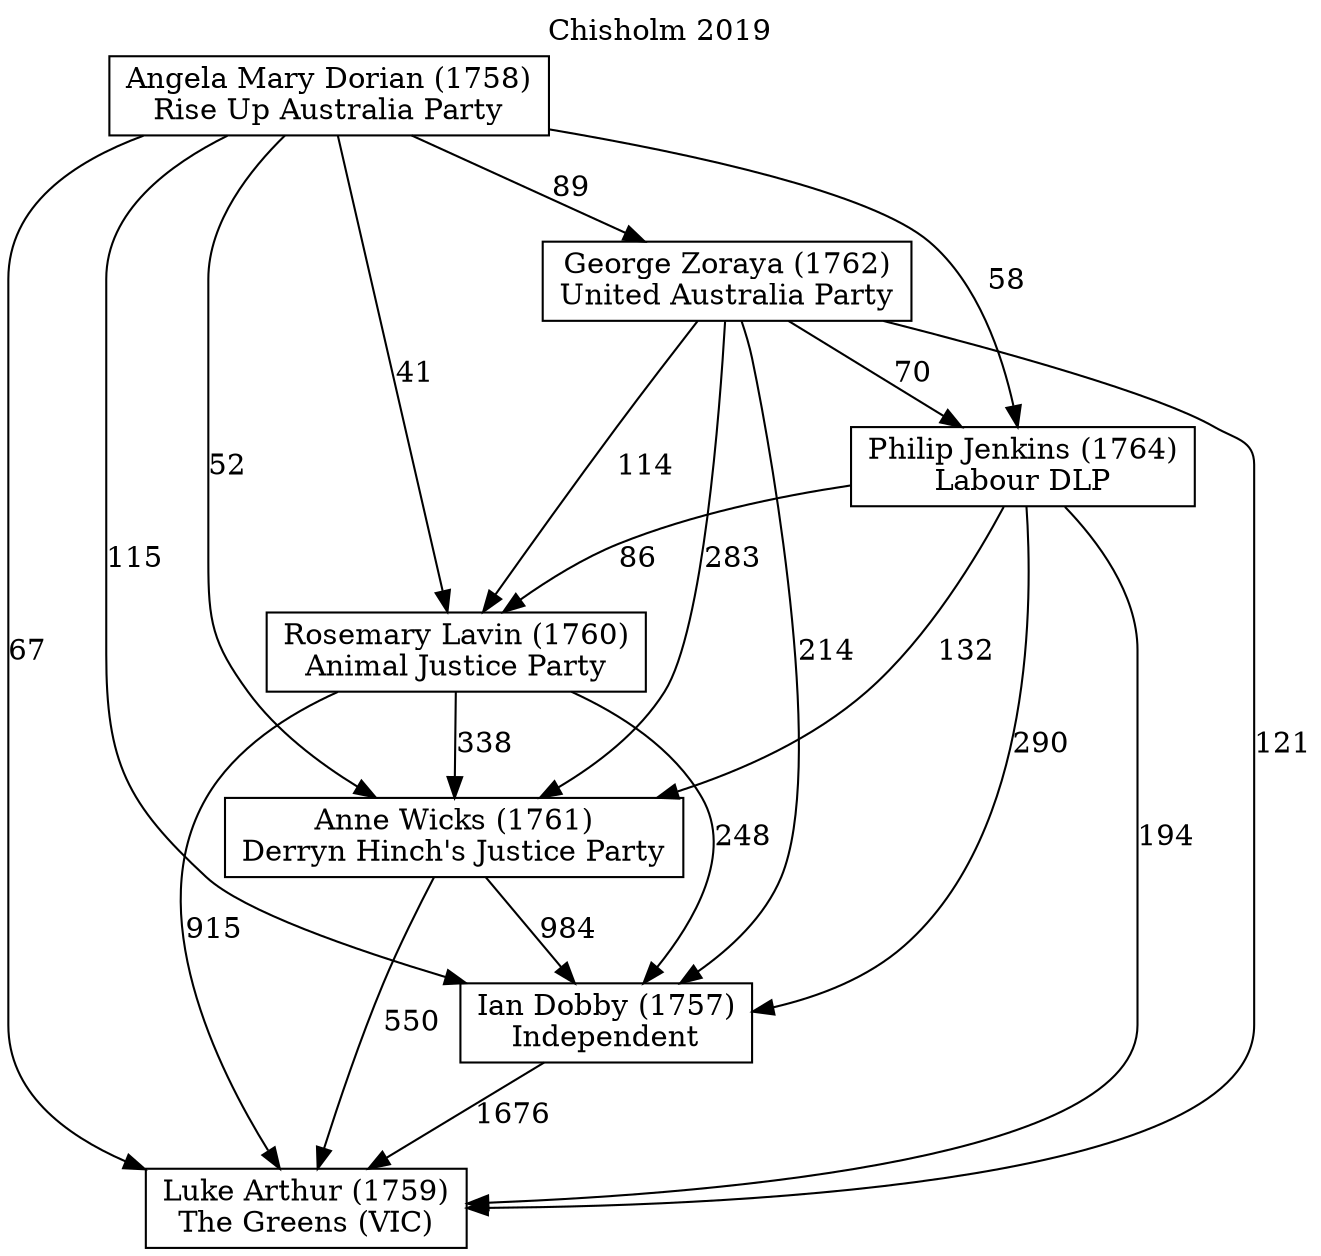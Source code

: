 // House preference flow
digraph "Luke Arthur (1759)_Chisholm_2019" {
	graph [label="Chisholm 2019" labelloc=t]
	node [shape=box]
	"Luke Arthur (1759)" [label="Luke Arthur (1759)
The Greens (VIC)"]
	"Ian Dobby (1757)" [label="Ian Dobby (1757)
Independent"]
	"Anne Wicks (1761)" [label="Anne Wicks (1761)
Derryn Hinch's Justice Party"]
	"Rosemary Lavin (1760)" [label="Rosemary Lavin (1760)
Animal Justice Party"]
	"Philip Jenkins (1764)" [label="Philip Jenkins (1764)
Labour DLP"]
	"George Zoraya (1762)" [label="George Zoraya (1762)
United Australia Party"]
	"Angela Mary Dorian (1758)" [label="Angela Mary Dorian (1758)
Rise Up Australia Party"]
	"Luke Arthur (1759)" [label="Luke Arthur (1759)
The Greens (VIC)"]
	"Anne Wicks (1761)" [label="Anne Wicks (1761)
Derryn Hinch's Justice Party"]
	"Rosemary Lavin (1760)" [label="Rosemary Lavin (1760)
Animal Justice Party"]
	"Philip Jenkins (1764)" [label="Philip Jenkins (1764)
Labour DLP"]
	"George Zoraya (1762)" [label="George Zoraya (1762)
United Australia Party"]
	"Angela Mary Dorian (1758)" [label="Angela Mary Dorian (1758)
Rise Up Australia Party"]
	"Luke Arthur (1759)" [label="Luke Arthur (1759)
The Greens (VIC)"]
	"Rosemary Lavin (1760)" [label="Rosemary Lavin (1760)
Animal Justice Party"]
	"Philip Jenkins (1764)" [label="Philip Jenkins (1764)
Labour DLP"]
	"George Zoraya (1762)" [label="George Zoraya (1762)
United Australia Party"]
	"Angela Mary Dorian (1758)" [label="Angela Mary Dorian (1758)
Rise Up Australia Party"]
	"Luke Arthur (1759)" [label="Luke Arthur (1759)
The Greens (VIC)"]
	"Philip Jenkins (1764)" [label="Philip Jenkins (1764)
Labour DLP"]
	"George Zoraya (1762)" [label="George Zoraya (1762)
United Australia Party"]
	"Angela Mary Dorian (1758)" [label="Angela Mary Dorian (1758)
Rise Up Australia Party"]
	"Luke Arthur (1759)" [label="Luke Arthur (1759)
The Greens (VIC)"]
	"George Zoraya (1762)" [label="George Zoraya (1762)
United Australia Party"]
	"Angela Mary Dorian (1758)" [label="Angela Mary Dorian (1758)
Rise Up Australia Party"]
	"Luke Arthur (1759)" [label="Luke Arthur (1759)
The Greens (VIC)"]
	"Angela Mary Dorian (1758)" [label="Angela Mary Dorian (1758)
Rise Up Australia Party"]
	"Angela Mary Dorian (1758)" [label="Angela Mary Dorian (1758)
Rise Up Australia Party"]
	"George Zoraya (1762)" [label="George Zoraya (1762)
United Australia Party"]
	"Angela Mary Dorian (1758)" [label="Angela Mary Dorian (1758)
Rise Up Australia Party"]
	"Angela Mary Dorian (1758)" [label="Angela Mary Dorian (1758)
Rise Up Australia Party"]
	"Philip Jenkins (1764)" [label="Philip Jenkins (1764)
Labour DLP"]
	"George Zoraya (1762)" [label="George Zoraya (1762)
United Australia Party"]
	"Angela Mary Dorian (1758)" [label="Angela Mary Dorian (1758)
Rise Up Australia Party"]
	"Philip Jenkins (1764)" [label="Philip Jenkins (1764)
Labour DLP"]
	"Angela Mary Dorian (1758)" [label="Angela Mary Dorian (1758)
Rise Up Australia Party"]
	"Angela Mary Dorian (1758)" [label="Angela Mary Dorian (1758)
Rise Up Australia Party"]
	"George Zoraya (1762)" [label="George Zoraya (1762)
United Australia Party"]
	"Angela Mary Dorian (1758)" [label="Angela Mary Dorian (1758)
Rise Up Australia Party"]
	"Angela Mary Dorian (1758)" [label="Angela Mary Dorian (1758)
Rise Up Australia Party"]
	"Rosemary Lavin (1760)" [label="Rosemary Lavin (1760)
Animal Justice Party"]
	"Philip Jenkins (1764)" [label="Philip Jenkins (1764)
Labour DLP"]
	"George Zoraya (1762)" [label="George Zoraya (1762)
United Australia Party"]
	"Angela Mary Dorian (1758)" [label="Angela Mary Dorian (1758)
Rise Up Australia Party"]
	"Rosemary Lavin (1760)" [label="Rosemary Lavin (1760)
Animal Justice Party"]
	"George Zoraya (1762)" [label="George Zoraya (1762)
United Australia Party"]
	"Angela Mary Dorian (1758)" [label="Angela Mary Dorian (1758)
Rise Up Australia Party"]
	"Rosemary Lavin (1760)" [label="Rosemary Lavin (1760)
Animal Justice Party"]
	"Angela Mary Dorian (1758)" [label="Angela Mary Dorian (1758)
Rise Up Australia Party"]
	"Angela Mary Dorian (1758)" [label="Angela Mary Dorian (1758)
Rise Up Australia Party"]
	"George Zoraya (1762)" [label="George Zoraya (1762)
United Australia Party"]
	"Angela Mary Dorian (1758)" [label="Angela Mary Dorian (1758)
Rise Up Australia Party"]
	"Angela Mary Dorian (1758)" [label="Angela Mary Dorian (1758)
Rise Up Australia Party"]
	"Philip Jenkins (1764)" [label="Philip Jenkins (1764)
Labour DLP"]
	"George Zoraya (1762)" [label="George Zoraya (1762)
United Australia Party"]
	"Angela Mary Dorian (1758)" [label="Angela Mary Dorian (1758)
Rise Up Australia Party"]
	"Philip Jenkins (1764)" [label="Philip Jenkins (1764)
Labour DLP"]
	"Angela Mary Dorian (1758)" [label="Angela Mary Dorian (1758)
Rise Up Australia Party"]
	"Angela Mary Dorian (1758)" [label="Angela Mary Dorian (1758)
Rise Up Australia Party"]
	"George Zoraya (1762)" [label="George Zoraya (1762)
United Australia Party"]
	"Angela Mary Dorian (1758)" [label="Angela Mary Dorian (1758)
Rise Up Australia Party"]
	"Angela Mary Dorian (1758)" [label="Angela Mary Dorian (1758)
Rise Up Australia Party"]
	"Anne Wicks (1761)" [label="Anne Wicks (1761)
Derryn Hinch's Justice Party"]
	"Rosemary Lavin (1760)" [label="Rosemary Lavin (1760)
Animal Justice Party"]
	"Philip Jenkins (1764)" [label="Philip Jenkins (1764)
Labour DLP"]
	"George Zoraya (1762)" [label="George Zoraya (1762)
United Australia Party"]
	"Angela Mary Dorian (1758)" [label="Angela Mary Dorian (1758)
Rise Up Australia Party"]
	"Anne Wicks (1761)" [label="Anne Wicks (1761)
Derryn Hinch's Justice Party"]
	"Philip Jenkins (1764)" [label="Philip Jenkins (1764)
Labour DLP"]
	"George Zoraya (1762)" [label="George Zoraya (1762)
United Australia Party"]
	"Angela Mary Dorian (1758)" [label="Angela Mary Dorian (1758)
Rise Up Australia Party"]
	"Anne Wicks (1761)" [label="Anne Wicks (1761)
Derryn Hinch's Justice Party"]
	"George Zoraya (1762)" [label="George Zoraya (1762)
United Australia Party"]
	"Angela Mary Dorian (1758)" [label="Angela Mary Dorian (1758)
Rise Up Australia Party"]
	"Anne Wicks (1761)" [label="Anne Wicks (1761)
Derryn Hinch's Justice Party"]
	"Angela Mary Dorian (1758)" [label="Angela Mary Dorian (1758)
Rise Up Australia Party"]
	"Angela Mary Dorian (1758)" [label="Angela Mary Dorian (1758)
Rise Up Australia Party"]
	"George Zoraya (1762)" [label="George Zoraya (1762)
United Australia Party"]
	"Angela Mary Dorian (1758)" [label="Angela Mary Dorian (1758)
Rise Up Australia Party"]
	"Angela Mary Dorian (1758)" [label="Angela Mary Dorian (1758)
Rise Up Australia Party"]
	"Philip Jenkins (1764)" [label="Philip Jenkins (1764)
Labour DLP"]
	"George Zoraya (1762)" [label="George Zoraya (1762)
United Australia Party"]
	"Angela Mary Dorian (1758)" [label="Angela Mary Dorian (1758)
Rise Up Australia Party"]
	"Philip Jenkins (1764)" [label="Philip Jenkins (1764)
Labour DLP"]
	"Angela Mary Dorian (1758)" [label="Angela Mary Dorian (1758)
Rise Up Australia Party"]
	"Angela Mary Dorian (1758)" [label="Angela Mary Dorian (1758)
Rise Up Australia Party"]
	"George Zoraya (1762)" [label="George Zoraya (1762)
United Australia Party"]
	"Angela Mary Dorian (1758)" [label="Angela Mary Dorian (1758)
Rise Up Australia Party"]
	"Angela Mary Dorian (1758)" [label="Angela Mary Dorian (1758)
Rise Up Australia Party"]
	"Rosemary Lavin (1760)" [label="Rosemary Lavin (1760)
Animal Justice Party"]
	"Philip Jenkins (1764)" [label="Philip Jenkins (1764)
Labour DLP"]
	"George Zoraya (1762)" [label="George Zoraya (1762)
United Australia Party"]
	"Angela Mary Dorian (1758)" [label="Angela Mary Dorian (1758)
Rise Up Australia Party"]
	"Rosemary Lavin (1760)" [label="Rosemary Lavin (1760)
Animal Justice Party"]
	"George Zoraya (1762)" [label="George Zoraya (1762)
United Australia Party"]
	"Angela Mary Dorian (1758)" [label="Angela Mary Dorian (1758)
Rise Up Australia Party"]
	"Rosemary Lavin (1760)" [label="Rosemary Lavin (1760)
Animal Justice Party"]
	"Angela Mary Dorian (1758)" [label="Angela Mary Dorian (1758)
Rise Up Australia Party"]
	"Angela Mary Dorian (1758)" [label="Angela Mary Dorian (1758)
Rise Up Australia Party"]
	"George Zoraya (1762)" [label="George Zoraya (1762)
United Australia Party"]
	"Angela Mary Dorian (1758)" [label="Angela Mary Dorian (1758)
Rise Up Australia Party"]
	"Angela Mary Dorian (1758)" [label="Angela Mary Dorian (1758)
Rise Up Australia Party"]
	"Philip Jenkins (1764)" [label="Philip Jenkins (1764)
Labour DLP"]
	"George Zoraya (1762)" [label="George Zoraya (1762)
United Australia Party"]
	"Angela Mary Dorian (1758)" [label="Angela Mary Dorian (1758)
Rise Up Australia Party"]
	"Philip Jenkins (1764)" [label="Philip Jenkins (1764)
Labour DLP"]
	"Angela Mary Dorian (1758)" [label="Angela Mary Dorian (1758)
Rise Up Australia Party"]
	"Angela Mary Dorian (1758)" [label="Angela Mary Dorian (1758)
Rise Up Australia Party"]
	"George Zoraya (1762)" [label="George Zoraya (1762)
United Australia Party"]
	"Angela Mary Dorian (1758)" [label="Angela Mary Dorian (1758)
Rise Up Australia Party"]
	"Angela Mary Dorian (1758)" [label="Angela Mary Dorian (1758)
Rise Up Australia Party"]
	"Ian Dobby (1757)" [label="Ian Dobby (1757)
Independent"]
	"Anne Wicks (1761)" [label="Anne Wicks (1761)
Derryn Hinch's Justice Party"]
	"Rosemary Lavin (1760)" [label="Rosemary Lavin (1760)
Animal Justice Party"]
	"Philip Jenkins (1764)" [label="Philip Jenkins (1764)
Labour DLP"]
	"George Zoraya (1762)" [label="George Zoraya (1762)
United Australia Party"]
	"Angela Mary Dorian (1758)" [label="Angela Mary Dorian (1758)
Rise Up Australia Party"]
	"Ian Dobby (1757)" [label="Ian Dobby (1757)
Independent"]
	"Rosemary Lavin (1760)" [label="Rosemary Lavin (1760)
Animal Justice Party"]
	"Philip Jenkins (1764)" [label="Philip Jenkins (1764)
Labour DLP"]
	"George Zoraya (1762)" [label="George Zoraya (1762)
United Australia Party"]
	"Angela Mary Dorian (1758)" [label="Angela Mary Dorian (1758)
Rise Up Australia Party"]
	"Ian Dobby (1757)" [label="Ian Dobby (1757)
Independent"]
	"Philip Jenkins (1764)" [label="Philip Jenkins (1764)
Labour DLP"]
	"George Zoraya (1762)" [label="George Zoraya (1762)
United Australia Party"]
	"Angela Mary Dorian (1758)" [label="Angela Mary Dorian (1758)
Rise Up Australia Party"]
	"Ian Dobby (1757)" [label="Ian Dobby (1757)
Independent"]
	"George Zoraya (1762)" [label="George Zoraya (1762)
United Australia Party"]
	"Angela Mary Dorian (1758)" [label="Angela Mary Dorian (1758)
Rise Up Australia Party"]
	"Ian Dobby (1757)" [label="Ian Dobby (1757)
Independent"]
	"Angela Mary Dorian (1758)" [label="Angela Mary Dorian (1758)
Rise Up Australia Party"]
	"Angela Mary Dorian (1758)" [label="Angela Mary Dorian (1758)
Rise Up Australia Party"]
	"George Zoraya (1762)" [label="George Zoraya (1762)
United Australia Party"]
	"Angela Mary Dorian (1758)" [label="Angela Mary Dorian (1758)
Rise Up Australia Party"]
	"Angela Mary Dorian (1758)" [label="Angela Mary Dorian (1758)
Rise Up Australia Party"]
	"Philip Jenkins (1764)" [label="Philip Jenkins (1764)
Labour DLP"]
	"George Zoraya (1762)" [label="George Zoraya (1762)
United Australia Party"]
	"Angela Mary Dorian (1758)" [label="Angela Mary Dorian (1758)
Rise Up Australia Party"]
	"Philip Jenkins (1764)" [label="Philip Jenkins (1764)
Labour DLP"]
	"Angela Mary Dorian (1758)" [label="Angela Mary Dorian (1758)
Rise Up Australia Party"]
	"Angela Mary Dorian (1758)" [label="Angela Mary Dorian (1758)
Rise Up Australia Party"]
	"George Zoraya (1762)" [label="George Zoraya (1762)
United Australia Party"]
	"Angela Mary Dorian (1758)" [label="Angela Mary Dorian (1758)
Rise Up Australia Party"]
	"Angela Mary Dorian (1758)" [label="Angela Mary Dorian (1758)
Rise Up Australia Party"]
	"Rosemary Lavin (1760)" [label="Rosemary Lavin (1760)
Animal Justice Party"]
	"Philip Jenkins (1764)" [label="Philip Jenkins (1764)
Labour DLP"]
	"George Zoraya (1762)" [label="George Zoraya (1762)
United Australia Party"]
	"Angela Mary Dorian (1758)" [label="Angela Mary Dorian (1758)
Rise Up Australia Party"]
	"Rosemary Lavin (1760)" [label="Rosemary Lavin (1760)
Animal Justice Party"]
	"George Zoraya (1762)" [label="George Zoraya (1762)
United Australia Party"]
	"Angela Mary Dorian (1758)" [label="Angela Mary Dorian (1758)
Rise Up Australia Party"]
	"Rosemary Lavin (1760)" [label="Rosemary Lavin (1760)
Animal Justice Party"]
	"Angela Mary Dorian (1758)" [label="Angela Mary Dorian (1758)
Rise Up Australia Party"]
	"Angela Mary Dorian (1758)" [label="Angela Mary Dorian (1758)
Rise Up Australia Party"]
	"George Zoraya (1762)" [label="George Zoraya (1762)
United Australia Party"]
	"Angela Mary Dorian (1758)" [label="Angela Mary Dorian (1758)
Rise Up Australia Party"]
	"Angela Mary Dorian (1758)" [label="Angela Mary Dorian (1758)
Rise Up Australia Party"]
	"Philip Jenkins (1764)" [label="Philip Jenkins (1764)
Labour DLP"]
	"George Zoraya (1762)" [label="George Zoraya (1762)
United Australia Party"]
	"Angela Mary Dorian (1758)" [label="Angela Mary Dorian (1758)
Rise Up Australia Party"]
	"Philip Jenkins (1764)" [label="Philip Jenkins (1764)
Labour DLP"]
	"Angela Mary Dorian (1758)" [label="Angela Mary Dorian (1758)
Rise Up Australia Party"]
	"Angela Mary Dorian (1758)" [label="Angela Mary Dorian (1758)
Rise Up Australia Party"]
	"George Zoraya (1762)" [label="George Zoraya (1762)
United Australia Party"]
	"Angela Mary Dorian (1758)" [label="Angela Mary Dorian (1758)
Rise Up Australia Party"]
	"Angela Mary Dorian (1758)" [label="Angela Mary Dorian (1758)
Rise Up Australia Party"]
	"Anne Wicks (1761)" [label="Anne Wicks (1761)
Derryn Hinch's Justice Party"]
	"Rosemary Lavin (1760)" [label="Rosemary Lavin (1760)
Animal Justice Party"]
	"Philip Jenkins (1764)" [label="Philip Jenkins (1764)
Labour DLP"]
	"George Zoraya (1762)" [label="George Zoraya (1762)
United Australia Party"]
	"Angela Mary Dorian (1758)" [label="Angela Mary Dorian (1758)
Rise Up Australia Party"]
	"Anne Wicks (1761)" [label="Anne Wicks (1761)
Derryn Hinch's Justice Party"]
	"Philip Jenkins (1764)" [label="Philip Jenkins (1764)
Labour DLP"]
	"George Zoraya (1762)" [label="George Zoraya (1762)
United Australia Party"]
	"Angela Mary Dorian (1758)" [label="Angela Mary Dorian (1758)
Rise Up Australia Party"]
	"Anne Wicks (1761)" [label="Anne Wicks (1761)
Derryn Hinch's Justice Party"]
	"George Zoraya (1762)" [label="George Zoraya (1762)
United Australia Party"]
	"Angela Mary Dorian (1758)" [label="Angela Mary Dorian (1758)
Rise Up Australia Party"]
	"Anne Wicks (1761)" [label="Anne Wicks (1761)
Derryn Hinch's Justice Party"]
	"Angela Mary Dorian (1758)" [label="Angela Mary Dorian (1758)
Rise Up Australia Party"]
	"Angela Mary Dorian (1758)" [label="Angela Mary Dorian (1758)
Rise Up Australia Party"]
	"George Zoraya (1762)" [label="George Zoraya (1762)
United Australia Party"]
	"Angela Mary Dorian (1758)" [label="Angela Mary Dorian (1758)
Rise Up Australia Party"]
	"Angela Mary Dorian (1758)" [label="Angela Mary Dorian (1758)
Rise Up Australia Party"]
	"Philip Jenkins (1764)" [label="Philip Jenkins (1764)
Labour DLP"]
	"George Zoraya (1762)" [label="George Zoraya (1762)
United Australia Party"]
	"Angela Mary Dorian (1758)" [label="Angela Mary Dorian (1758)
Rise Up Australia Party"]
	"Philip Jenkins (1764)" [label="Philip Jenkins (1764)
Labour DLP"]
	"Angela Mary Dorian (1758)" [label="Angela Mary Dorian (1758)
Rise Up Australia Party"]
	"Angela Mary Dorian (1758)" [label="Angela Mary Dorian (1758)
Rise Up Australia Party"]
	"George Zoraya (1762)" [label="George Zoraya (1762)
United Australia Party"]
	"Angela Mary Dorian (1758)" [label="Angela Mary Dorian (1758)
Rise Up Australia Party"]
	"Angela Mary Dorian (1758)" [label="Angela Mary Dorian (1758)
Rise Up Australia Party"]
	"Rosemary Lavin (1760)" [label="Rosemary Lavin (1760)
Animal Justice Party"]
	"Philip Jenkins (1764)" [label="Philip Jenkins (1764)
Labour DLP"]
	"George Zoraya (1762)" [label="George Zoraya (1762)
United Australia Party"]
	"Angela Mary Dorian (1758)" [label="Angela Mary Dorian (1758)
Rise Up Australia Party"]
	"Rosemary Lavin (1760)" [label="Rosemary Lavin (1760)
Animal Justice Party"]
	"George Zoraya (1762)" [label="George Zoraya (1762)
United Australia Party"]
	"Angela Mary Dorian (1758)" [label="Angela Mary Dorian (1758)
Rise Up Australia Party"]
	"Rosemary Lavin (1760)" [label="Rosemary Lavin (1760)
Animal Justice Party"]
	"Angela Mary Dorian (1758)" [label="Angela Mary Dorian (1758)
Rise Up Australia Party"]
	"Angela Mary Dorian (1758)" [label="Angela Mary Dorian (1758)
Rise Up Australia Party"]
	"George Zoraya (1762)" [label="George Zoraya (1762)
United Australia Party"]
	"Angela Mary Dorian (1758)" [label="Angela Mary Dorian (1758)
Rise Up Australia Party"]
	"Angela Mary Dorian (1758)" [label="Angela Mary Dorian (1758)
Rise Up Australia Party"]
	"Philip Jenkins (1764)" [label="Philip Jenkins (1764)
Labour DLP"]
	"George Zoraya (1762)" [label="George Zoraya (1762)
United Australia Party"]
	"Angela Mary Dorian (1758)" [label="Angela Mary Dorian (1758)
Rise Up Australia Party"]
	"Philip Jenkins (1764)" [label="Philip Jenkins (1764)
Labour DLP"]
	"Angela Mary Dorian (1758)" [label="Angela Mary Dorian (1758)
Rise Up Australia Party"]
	"Angela Mary Dorian (1758)" [label="Angela Mary Dorian (1758)
Rise Up Australia Party"]
	"George Zoraya (1762)" [label="George Zoraya (1762)
United Australia Party"]
	"Angela Mary Dorian (1758)" [label="Angela Mary Dorian (1758)
Rise Up Australia Party"]
	"Angela Mary Dorian (1758)" [label="Angela Mary Dorian (1758)
Rise Up Australia Party"]
	"Ian Dobby (1757)" -> "Luke Arthur (1759)" [label=1676]
	"Anne Wicks (1761)" -> "Ian Dobby (1757)" [label=984]
	"Rosemary Lavin (1760)" -> "Anne Wicks (1761)" [label=338]
	"Philip Jenkins (1764)" -> "Rosemary Lavin (1760)" [label=86]
	"George Zoraya (1762)" -> "Philip Jenkins (1764)" [label=70]
	"Angela Mary Dorian (1758)" -> "George Zoraya (1762)" [label=89]
	"Anne Wicks (1761)" -> "Luke Arthur (1759)" [label=550]
	"Rosemary Lavin (1760)" -> "Luke Arthur (1759)" [label=915]
	"Philip Jenkins (1764)" -> "Luke Arthur (1759)" [label=194]
	"George Zoraya (1762)" -> "Luke Arthur (1759)" [label=121]
	"Angela Mary Dorian (1758)" -> "Luke Arthur (1759)" [label=67]
	"Angela Mary Dorian (1758)" -> "Philip Jenkins (1764)" [label=58]
	"George Zoraya (1762)" -> "Rosemary Lavin (1760)" [label=114]
	"Angela Mary Dorian (1758)" -> "Rosemary Lavin (1760)" [label=41]
	"Philip Jenkins (1764)" -> "Anne Wicks (1761)" [label=132]
	"George Zoraya (1762)" -> "Anne Wicks (1761)" [label=283]
	"Angela Mary Dorian (1758)" -> "Anne Wicks (1761)" [label=52]
	"Rosemary Lavin (1760)" -> "Ian Dobby (1757)" [label=248]
	"Philip Jenkins (1764)" -> "Ian Dobby (1757)" [label=290]
	"George Zoraya (1762)" -> "Ian Dobby (1757)" [label=214]
	"Angela Mary Dorian (1758)" -> "Ian Dobby (1757)" [label=115]
}
